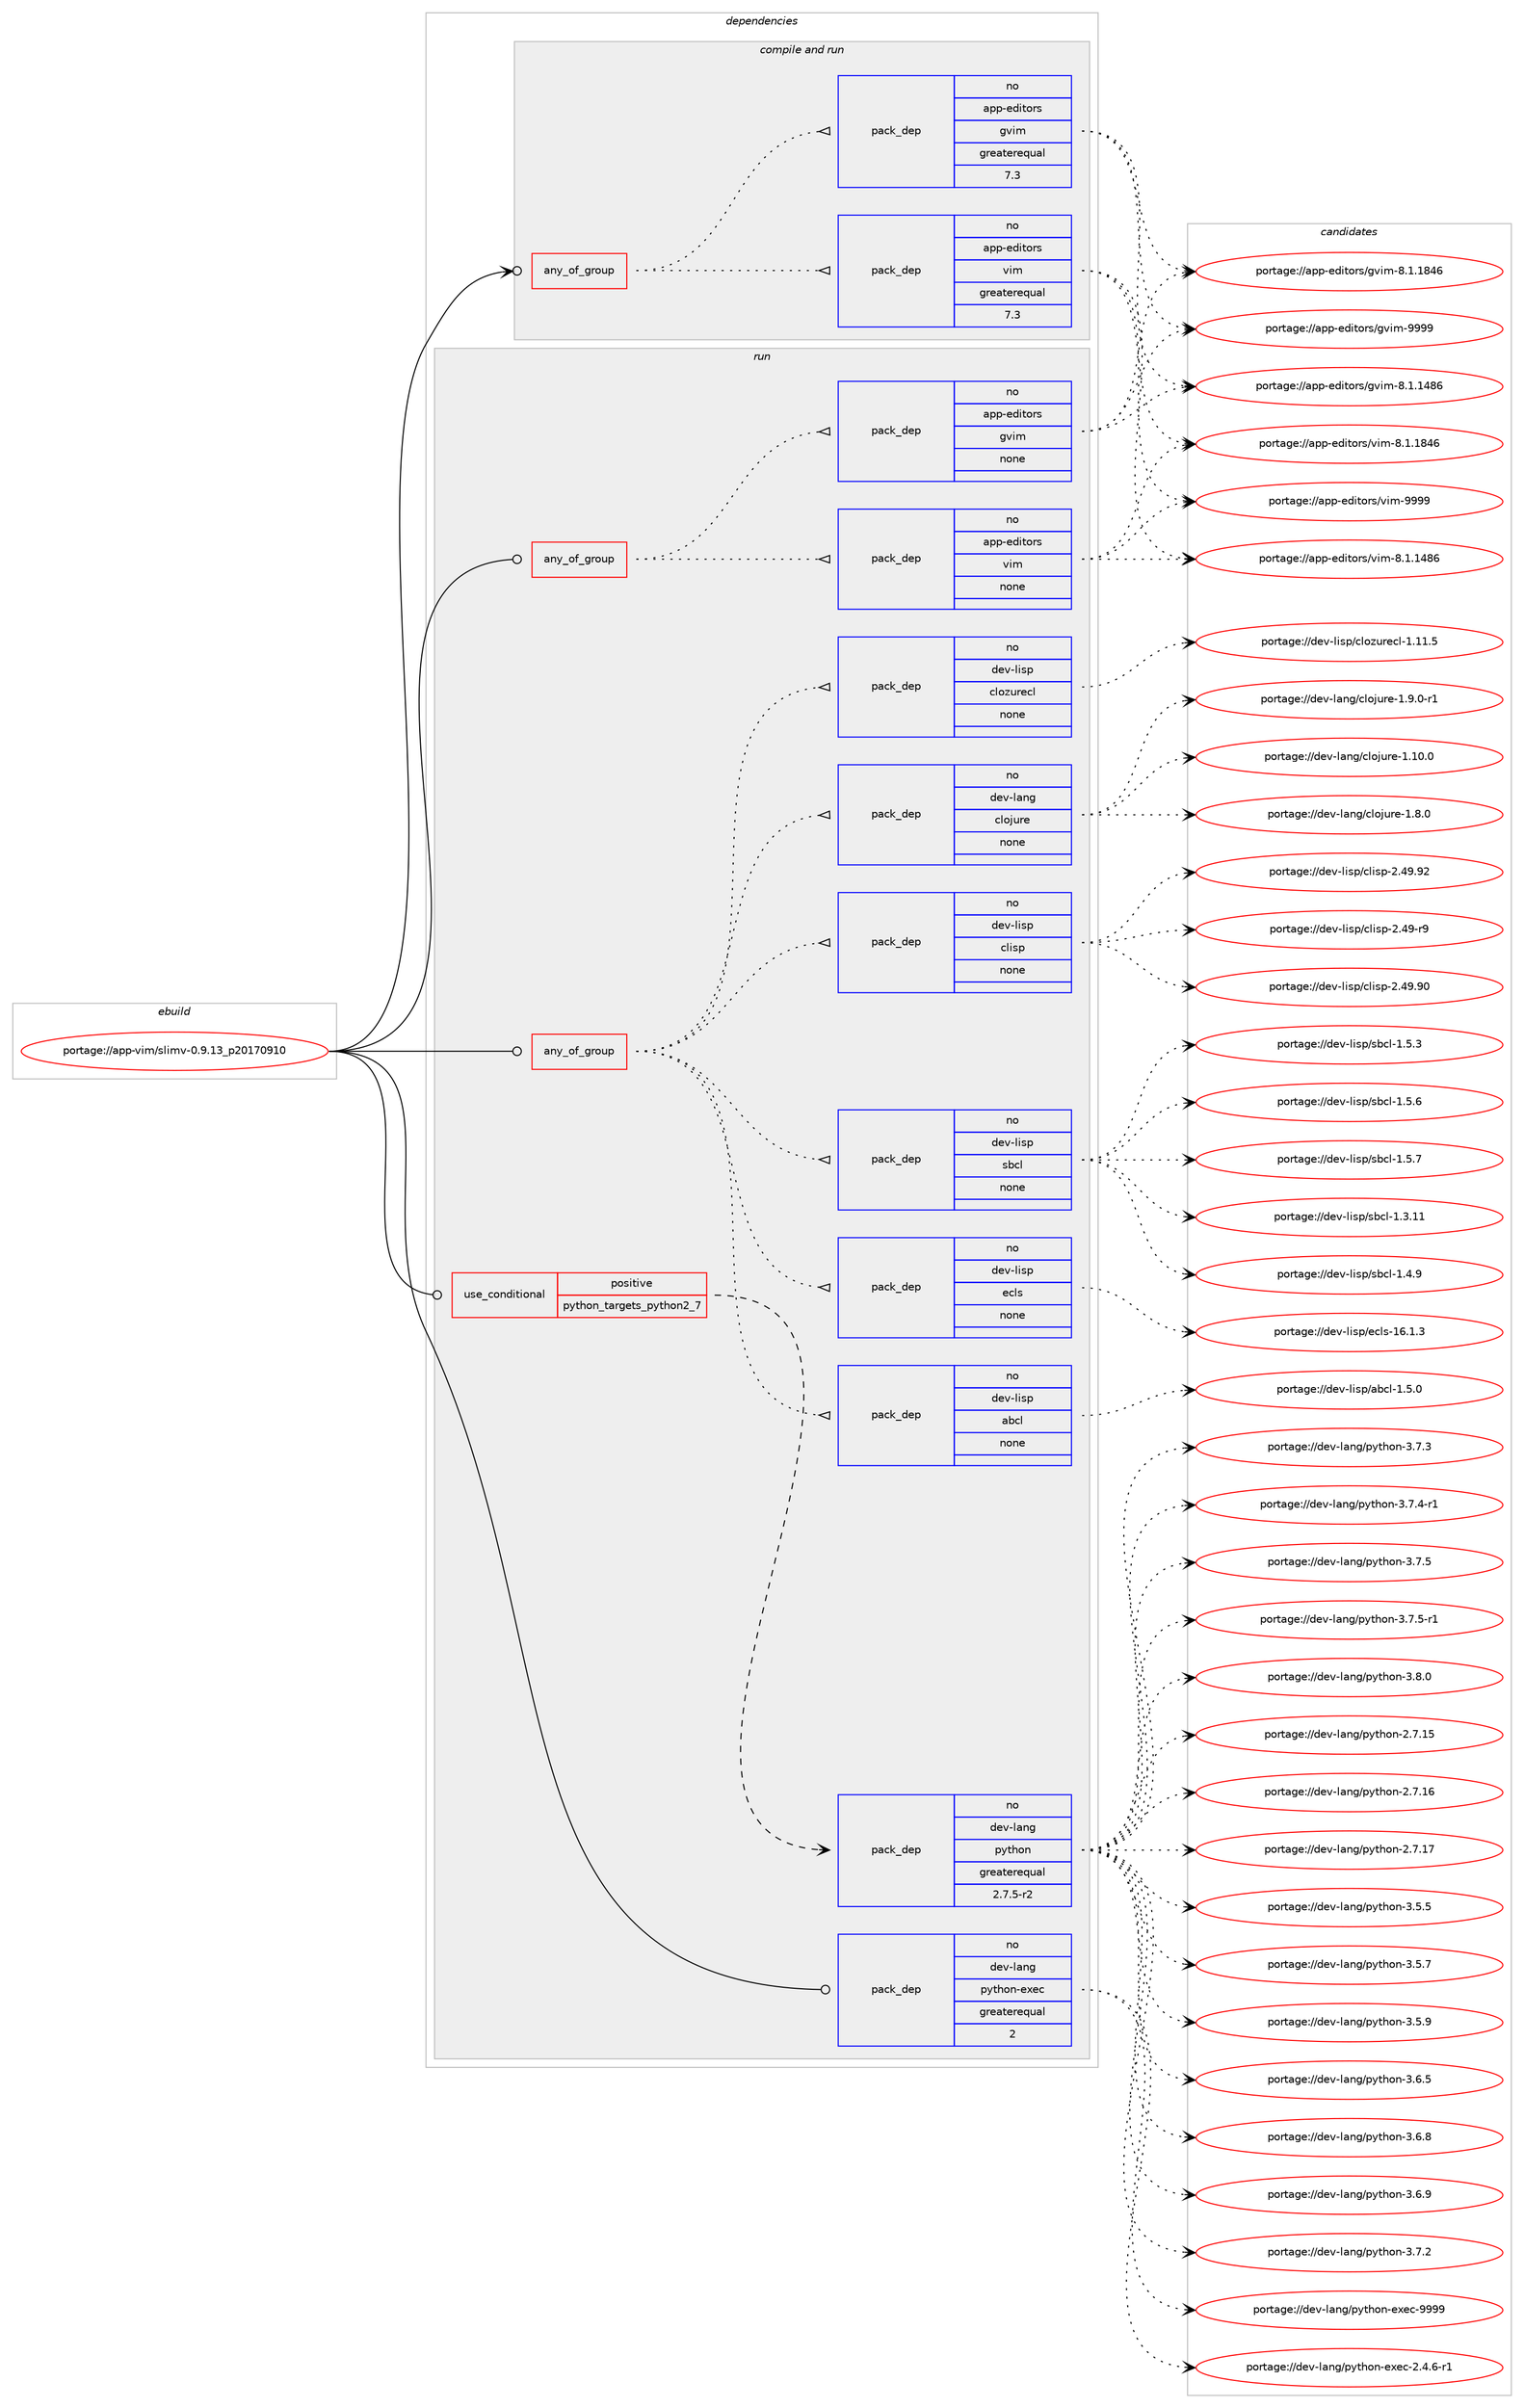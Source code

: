 digraph prolog {

# *************
# Graph options
# *************

newrank=true;
concentrate=true;
compound=true;
graph [rankdir=LR,fontname=Helvetica,fontsize=10,ranksep=1.5];#, ranksep=2.5, nodesep=0.2];
edge  [arrowhead=vee];
node  [fontname=Helvetica,fontsize=10];

# **********
# The ebuild
# **********

subgraph cluster_leftcol {
color=gray;
rank=same;
label=<<i>ebuild</i>>;
id [label="portage://app-vim/slimv-0.9.13_p20170910", color=red, width=4, href="../app-vim/slimv-0.9.13_p20170910.svg"];
}

# ****************
# The dependencies
# ****************

subgraph cluster_midcol {
color=gray;
label=<<i>dependencies</i>>;
subgraph cluster_compile {
fillcolor="#eeeeee";
style=filled;
label=<<i>compile</i>>;
}
subgraph cluster_compileandrun {
fillcolor="#eeeeee";
style=filled;
label=<<i>compile and run</i>>;
subgraph any995 {
dependency49786 [label=<<TABLE BORDER="0" CELLBORDER="1" CELLSPACING="0" CELLPADDING="4"><TR><TD CELLPADDING="10">any_of_group</TD></TR></TABLE>>, shape=none, color=red];subgraph pack37055 {
dependency49787 [label=<<TABLE BORDER="0" CELLBORDER="1" CELLSPACING="0" CELLPADDING="4" WIDTH="220"><TR><TD ROWSPAN="6" CELLPADDING="30">pack_dep</TD></TR><TR><TD WIDTH="110">no</TD></TR><TR><TD>app-editors</TD></TR><TR><TD>vim</TD></TR><TR><TD>greaterequal</TD></TR><TR><TD>7.3</TD></TR></TABLE>>, shape=none, color=blue];
}
dependency49786:e -> dependency49787:w [weight=20,style="dotted",arrowhead="oinv"];
subgraph pack37056 {
dependency49788 [label=<<TABLE BORDER="0" CELLBORDER="1" CELLSPACING="0" CELLPADDING="4" WIDTH="220"><TR><TD ROWSPAN="6" CELLPADDING="30">pack_dep</TD></TR><TR><TD WIDTH="110">no</TD></TR><TR><TD>app-editors</TD></TR><TR><TD>gvim</TD></TR><TR><TD>greaterequal</TD></TR><TR><TD>7.3</TD></TR></TABLE>>, shape=none, color=blue];
}
dependency49786:e -> dependency49788:w [weight=20,style="dotted",arrowhead="oinv"];
}
id:e -> dependency49786:w [weight=20,style="solid",arrowhead="odotvee"];
}
subgraph cluster_run {
fillcolor="#eeeeee";
style=filled;
label=<<i>run</i>>;
subgraph any996 {
dependency49789 [label=<<TABLE BORDER="0" CELLBORDER="1" CELLSPACING="0" CELLPADDING="4"><TR><TD CELLPADDING="10">any_of_group</TD></TR></TABLE>>, shape=none, color=red];subgraph pack37057 {
dependency49790 [label=<<TABLE BORDER="0" CELLBORDER="1" CELLSPACING="0" CELLPADDING="4" WIDTH="220"><TR><TD ROWSPAN="6" CELLPADDING="30">pack_dep</TD></TR><TR><TD WIDTH="110">no</TD></TR><TR><TD>app-editors</TD></TR><TR><TD>vim</TD></TR><TR><TD>none</TD></TR><TR><TD></TD></TR></TABLE>>, shape=none, color=blue];
}
dependency49789:e -> dependency49790:w [weight=20,style="dotted",arrowhead="oinv"];
subgraph pack37058 {
dependency49791 [label=<<TABLE BORDER="0" CELLBORDER="1" CELLSPACING="0" CELLPADDING="4" WIDTH="220"><TR><TD ROWSPAN="6" CELLPADDING="30">pack_dep</TD></TR><TR><TD WIDTH="110">no</TD></TR><TR><TD>app-editors</TD></TR><TR><TD>gvim</TD></TR><TR><TD>none</TD></TR><TR><TD></TD></TR></TABLE>>, shape=none, color=blue];
}
dependency49789:e -> dependency49791:w [weight=20,style="dotted",arrowhead="oinv"];
}
id:e -> dependency49789:w [weight=20,style="solid",arrowhead="odot"];
subgraph any997 {
dependency49792 [label=<<TABLE BORDER="0" CELLBORDER="1" CELLSPACING="0" CELLPADDING="4"><TR><TD CELLPADDING="10">any_of_group</TD></TR></TABLE>>, shape=none, color=red];subgraph pack37059 {
dependency49793 [label=<<TABLE BORDER="0" CELLBORDER="1" CELLSPACING="0" CELLPADDING="4" WIDTH="220"><TR><TD ROWSPAN="6" CELLPADDING="30">pack_dep</TD></TR><TR><TD WIDTH="110">no</TD></TR><TR><TD>dev-lisp</TD></TR><TR><TD>abcl</TD></TR><TR><TD>none</TD></TR><TR><TD></TD></TR></TABLE>>, shape=none, color=blue];
}
dependency49792:e -> dependency49793:w [weight=20,style="dotted",arrowhead="oinv"];
subgraph pack37060 {
dependency49794 [label=<<TABLE BORDER="0" CELLBORDER="1" CELLSPACING="0" CELLPADDING="4" WIDTH="220"><TR><TD ROWSPAN="6" CELLPADDING="30">pack_dep</TD></TR><TR><TD WIDTH="110">no</TD></TR><TR><TD>dev-lisp</TD></TR><TR><TD>ecls</TD></TR><TR><TD>none</TD></TR><TR><TD></TD></TR></TABLE>>, shape=none, color=blue];
}
dependency49792:e -> dependency49794:w [weight=20,style="dotted",arrowhead="oinv"];
subgraph pack37061 {
dependency49795 [label=<<TABLE BORDER="0" CELLBORDER="1" CELLSPACING="0" CELLPADDING="4" WIDTH="220"><TR><TD ROWSPAN="6" CELLPADDING="30">pack_dep</TD></TR><TR><TD WIDTH="110">no</TD></TR><TR><TD>dev-lisp</TD></TR><TR><TD>sbcl</TD></TR><TR><TD>none</TD></TR><TR><TD></TD></TR></TABLE>>, shape=none, color=blue];
}
dependency49792:e -> dependency49795:w [weight=20,style="dotted",arrowhead="oinv"];
subgraph pack37062 {
dependency49796 [label=<<TABLE BORDER="0" CELLBORDER="1" CELLSPACING="0" CELLPADDING="4" WIDTH="220"><TR><TD ROWSPAN="6" CELLPADDING="30">pack_dep</TD></TR><TR><TD WIDTH="110">no</TD></TR><TR><TD>dev-lisp</TD></TR><TR><TD>clisp</TD></TR><TR><TD>none</TD></TR><TR><TD></TD></TR></TABLE>>, shape=none, color=blue];
}
dependency49792:e -> dependency49796:w [weight=20,style="dotted",arrowhead="oinv"];
subgraph pack37063 {
dependency49797 [label=<<TABLE BORDER="0" CELLBORDER="1" CELLSPACING="0" CELLPADDING="4" WIDTH="220"><TR><TD ROWSPAN="6" CELLPADDING="30">pack_dep</TD></TR><TR><TD WIDTH="110">no</TD></TR><TR><TD>dev-lang</TD></TR><TR><TD>clojure</TD></TR><TR><TD>none</TD></TR><TR><TD></TD></TR></TABLE>>, shape=none, color=blue];
}
dependency49792:e -> dependency49797:w [weight=20,style="dotted",arrowhead="oinv"];
subgraph pack37064 {
dependency49798 [label=<<TABLE BORDER="0" CELLBORDER="1" CELLSPACING="0" CELLPADDING="4" WIDTH="220"><TR><TD ROWSPAN="6" CELLPADDING="30">pack_dep</TD></TR><TR><TD WIDTH="110">no</TD></TR><TR><TD>dev-lisp</TD></TR><TR><TD>clozurecl</TD></TR><TR><TD>none</TD></TR><TR><TD></TD></TR></TABLE>>, shape=none, color=blue];
}
dependency49792:e -> dependency49798:w [weight=20,style="dotted",arrowhead="oinv"];
}
id:e -> dependency49792:w [weight=20,style="solid",arrowhead="odot"];
subgraph cond11708 {
dependency49799 [label=<<TABLE BORDER="0" CELLBORDER="1" CELLSPACING="0" CELLPADDING="4"><TR><TD ROWSPAN="3" CELLPADDING="10">use_conditional</TD></TR><TR><TD>positive</TD></TR><TR><TD>python_targets_python2_7</TD></TR></TABLE>>, shape=none, color=red];
subgraph pack37065 {
dependency49800 [label=<<TABLE BORDER="0" CELLBORDER="1" CELLSPACING="0" CELLPADDING="4" WIDTH="220"><TR><TD ROWSPAN="6" CELLPADDING="30">pack_dep</TD></TR><TR><TD WIDTH="110">no</TD></TR><TR><TD>dev-lang</TD></TR><TR><TD>python</TD></TR><TR><TD>greaterequal</TD></TR><TR><TD>2.7.5-r2</TD></TR></TABLE>>, shape=none, color=blue];
}
dependency49799:e -> dependency49800:w [weight=20,style="dashed",arrowhead="vee"];
}
id:e -> dependency49799:w [weight=20,style="solid",arrowhead="odot"];
subgraph pack37066 {
dependency49801 [label=<<TABLE BORDER="0" CELLBORDER="1" CELLSPACING="0" CELLPADDING="4" WIDTH="220"><TR><TD ROWSPAN="6" CELLPADDING="30">pack_dep</TD></TR><TR><TD WIDTH="110">no</TD></TR><TR><TD>dev-lang</TD></TR><TR><TD>python-exec</TD></TR><TR><TD>greaterequal</TD></TR><TR><TD>2</TD></TR></TABLE>>, shape=none, color=blue];
}
id:e -> dependency49801:w [weight=20,style="solid",arrowhead="odot"];
}
}

# **************
# The candidates
# **************

subgraph cluster_choices {
rank=same;
color=gray;
label=<<i>candidates</i>>;

subgraph choice37055 {
color=black;
nodesep=1;
choiceportage971121124510110010511611111411547118105109455646494649525654 [label="portage://app-editors/vim-8.1.1486", color=red, width=4,href="../app-editors/vim-8.1.1486.svg"];
choiceportage971121124510110010511611111411547118105109455646494649565254 [label="portage://app-editors/vim-8.1.1846", color=red, width=4,href="../app-editors/vim-8.1.1846.svg"];
choiceportage9711211245101100105116111114115471181051094557575757 [label="portage://app-editors/vim-9999", color=red, width=4,href="../app-editors/vim-9999.svg"];
dependency49787:e -> choiceportage971121124510110010511611111411547118105109455646494649525654:w [style=dotted,weight="100"];
dependency49787:e -> choiceportage971121124510110010511611111411547118105109455646494649565254:w [style=dotted,weight="100"];
dependency49787:e -> choiceportage9711211245101100105116111114115471181051094557575757:w [style=dotted,weight="100"];
}
subgraph choice37056 {
color=black;
nodesep=1;
choiceportage971121124510110010511611111411547103118105109455646494649525654 [label="portage://app-editors/gvim-8.1.1486", color=red, width=4,href="../app-editors/gvim-8.1.1486.svg"];
choiceportage971121124510110010511611111411547103118105109455646494649565254 [label="portage://app-editors/gvim-8.1.1846", color=red, width=4,href="../app-editors/gvim-8.1.1846.svg"];
choiceportage9711211245101100105116111114115471031181051094557575757 [label="portage://app-editors/gvim-9999", color=red, width=4,href="../app-editors/gvim-9999.svg"];
dependency49788:e -> choiceportage971121124510110010511611111411547103118105109455646494649525654:w [style=dotted,weight="100"];
dependency49788:e -> choiceportage971121124510110010511611111411547103118105109455646494649565254:w [style=dotted,weight="100"];
dependency49788:e -> choiceportage9711211245101100105116111114115471031181051094557575757:w [style=dotted,weight="100"];
}
subgraph choice37057 {
color=black;
nodesep=1;
choiceportage971121124510110010511611111411547118105109455646494649525654 [label="portage://app-editors/vim-8.1.1486", color=red, width=4,href="../app-editors/vim-8.1.1486.svg"];
choiceportage971121124510110010511611111411547118105109455646494649565254 [label="portage://app-editors/vim-8.1.1846", color=red, width=4,href="../app-editors/vim-8.1.1846.svg"];
choiceportage9711211245101100105116111114115471181051094557575757 [label="portage://app-editors/vim-9999", color=red, width=4,href="../app-editors/vim-9999.svg"];
dependency49790:e -> choiceportage971121124510110010511611111411547118105109455646494649525654:w [style=dotted,weight="100"];
dependency49790:e -> choiceportage971121124510110010511611111411547118105109455646494649565254:w [style=dotted,weight="100"];
dependency49790:e -> choiceportage9711211245101100105116111114115471181051094557575757:w [style=dotted,weight="100"];
}
subgraph choice37058 {
color=black;
nodesep=1;
choiceportage971121124510110010511611111411547103118105109455646494649525654 [label="portage://app-editors/gvim-8.1.1486", color=red, width=4,href="../app-editors/gvim-8.1.1486.svg"];
choiceportage971121124510110010511611111411547103118105109455646494649565254 [label="portage://app-editors/gvim-8.1.1846", color=red, width=4,href="../app-editors/gvim-8.1.1846.svg"];
choiceportage9711211245101100105116111114115471031181051094557575757 [label="portage://app-editors/gvim-9999", color=red, width=4,href="../app-editors/gvim-9999.svg"];
dependency49791:e -> choiceportage971121124510110010511611111411547103118105109455646494649525654:w [style=dotted,weight="100"];
dependency49791:e -> choiceportage971121124510110010511611111411547103118105109455646494649565254:w [style=dotted,weight="100"];
dependency49791:e -> choiceportage9711211245101100105116111114115471031181051094557575757:w [style=dotted,weight="100"];
}
subgraph choice37059 {
color=black;
nodesep=1;
choiceportage1001011184510810511511247979899108454946534648 [label="portage://dev-lisp/abcl-1.5.0", color=red, width=4,href="../dev-lisp/abcl-1.5.0.svg"];
dependency49793:e -> choiceportage1001011184510810511511247979899108454946534648:w [style=dotted,weight="100"];
}
subgraph choice37060 {
color=black;
nodesep=1;
choiceportage10010111845108105115112471019910811545495446494651 [label="portage://dev-lisp/ecls-16.1.3", color=red, width=4,href="../dev-lisp/ecls-16.1.3.svg"];
dependency49794:e -> choiceportage10010111845108105115112471019910811545495446494651:w [style=dotted,weight="100"];
}
subgraph choice37061 {
color=black;
nodesep=1;
choiceportage1001011184510810511511247115989910845494651464949 [label="portage://dev-lisp/sbcl-1.3.11", color=red, width=4,href="../dev-lisp/sbcl-1.3.11.svg"];
choiceportage10010111845108105115112471159899108454946524657 [label="portage://dev-lisp/sbcl-1.4.9", color=red, width=4,href="../dev-lisp/sbcl-1.4.9.svg"];
choiceportage10010111845108105115112471159899108454946534651 [label="portage://dev-lisp/sbcl-1.5.3", color=red, width=4,href="../dev-lisp/sbcl-1.5.3.svg"];
choiceportage10010111845108105115112471159899108454946534654 [label="portage://dev-lisp/sbcl-1.5.6", color=red, width=4,href="../dev-lisp/sbcl-1.5.6.svg"];
choiceportage10010111845108105115112471159899108454946534655 [label="portage://dev-lisp/sbcl-1.5.7", color=red, width=4,href="../dev-lisp/sbcl-1.5.7.svg"];
dependency49795:e -> choiceportage1001011184510810511511247115989910845494651464949:w [style=dotted,weight="100"];
dependency49795:e -> choiceportage10010111845108105115112471159899108454946524657:w [style=dotted,weight="100"];
dependency49795:e -> choiceportage10010111845108105115112471159899108454946534651:w [style=dotted,weight="100"];
dependency49795:e -> choiceportage10010111845108105115112471159899108454946534654:w [style=dotted,weight="100"];
dependency49795:e -> choiceportage10010111845108105115112471159899108454946534655:w [style=dotted,weight="100"];
}
subgraph choice37062 {
color=black;
nodesep=1;
choiceportage10010111845108105115112479910810511511245504652574511457 [label="portage://dev-lisp/clisp-2.49-r9", color=red, width=4,href="../dev-lisp/clisp-2.49-r9.svg"];
choiceportage1001011184510810511511247991081051151124550465257465748 [label="portage://dev-lisp/clisp-2.49.90", color=red, width=4,href="../dev-lisp/clisp-2.49.90.svg"];
choiceportage1001011184510810511511247991081051151124550465257465750 [label="portage://dev-lisp/clisp-2.49.92", color=red, width=4,href="../dev-lisp/clisp-2.49.92.svg"];
dependency49796:e -> choiceportage10010111845108105115112479910810511511245504652574511457:w [style=dotted,weight="100"];
dependency49796:e -> choiceportage1001011184510810511511247991081051151124550465257465748:w [style=dotted,weight="100"];
dependency49796:e -> choiceportage1001011184510810511511247991081051151124550465257465750:w [style=dotted,weight="100"];
}
subgraph choice37063 {
color=black;
nodesep=1;
choiceportage1001011184510897110103479910811110611711410145494649484648 [label="portage://dev-lang/clojure-1.10.0", color=red, width=4,href="../dev-lang/clojure-1.10.0.svg"];
choiceportage10010111845108971101034799108111106117114101454946564648 [label="portage://dev-lang/clojure-1.8.0", color=red, width=4,href="../dev-lang/clojure-1.8.0.svg"];
choiceportage100101118451089711010347991081111061171141014549465746484511449 [label="portage://dev-lang/clojure-1.9.0-r1", color=red, width=4,href="../dev-lang/clojure-1.9.0-r1.svg"];
dependency49797:e -> choiceportage1001011184510897110103479910811110611711410145494649484648:w [style=dotted,weight="100"];
dependency49797:e -> choiceportage10010111845108971101034799108111106117114101454946564648:w [style=dotted,weight="100"];
dependency49797:e -> choiceportage100101118451089711010347991081111061171141014549465746484511449:w [style=dotted,weight="100"];
}
subgraph choice37064 {
color=black;
nodesep=1;
choiceportage1001011184510810511511247991081111221171141019910845494649494653 [label="portage://dev-lisp/clozurecl-1.11.5", color=red, width=4,href="../dev-lisp/clozurecl-1.11.5.svg"];
dependency49798:e -> choiceportage1001011184510810511511247991081111221171141019910845494649494653:w [style=dotted,weight="100"];
}
subgraph choice37065 {
color=black;
nodesep=1;
choiceportage10010111845108971101034711212111610411111045504655464953 [label="portage://dev-lang/python-2.7.15", color=red, width=4,href="../dev-lang/python-2.7.15.svg"];
choiceportage10010111845108971101034711212111610411111045504655464954 [label="portage://dev-lang/python-2.7.16", color=red, width=4,href="../dev-lang/python-2.7.16.svg"];
choiceportage10010111845108971101034711212111610411111045504655464955 [label="portage://dev-lang/python-2.7.17", color=red, width=4,href="../dev-lang/python-2.7.17.svg"];
choiceportage100101118451089711010347112121116104111110455146534653 [label="portage://dev-lang/python-3.5.5", color=red, width=4,href="../dev-lang/python-3.5.5.svg"];
choiceportage100101118451089711010347112121116104111110455146534655 [label="portage://dev-lang/python-3.5.7", color=red, width=4,href="../dev-lang/python-3.5.7.svg"];
choiceportage100101118451089711010347112121116104111110455146534657 [label="portage://dev-lang/python-3.5.9", color=red, width=4,href="../dev-lang/python-3.5.9.svg"];
choiceportage100101118451089711010347112121116104111110455146544653 [label="portage://dev-lang/python-3.6.5", color=red, width=4,href="../dev-lang/python-3.6.5.svg"];
choiceportage100101118451089711010347112121116104111110455146544656 [label="portage://dev-lang/python-3.6.8", color=red, width=4,href="../dev-lang/python-3.6.8.svg"];
choiceportage100101118451089711010347112121116104111110455146544657 [label="portage://dev-lang/python-3.6.9", color=red, width=4,href="../dev-lang/python-3.6.9.svg"];
choiceportage100101118451089711010347112121116104111110455146554650 [label="portage://dev-lang/python-3.7.2", color=red, width=4,href="../dev-lang/python-3.7.2.svg"];
choiceportage100101118451089711010347112121116104111110455146554651 [label="portage://dev-lang/python-3.7.3", color=red, width=4,href="../dev-lang/python-3.7.3.svg"];
choiceportage1001011184510897110103471121211161041111104551465546524511449 [label="portage://dev-lang/python-3.7.4-r1", color=red, width=4,href="../dev-lang/python-3.7.4-r1.svg"];
choiceportage100101118451089711010347112121116104111110455146554653 [label="portage://dev-lang/python-3.7.5", color=red, width=4,href="../dev-lang/python-3.7.5.svg"];
choiceportage1001011184510897110103471121211161041111104551465546534511449 [label="portage://dev-lang/python-3.7.5-r1", color=red, width=4,href="../dev-lang/python-3.7.5-r1.svg"];
choiceportage100101118451089711010347112121116104111110455146564648 [label="portage://dev-lang/python-3.8.0", color=red, width=4,href="../dev-lang/python-3.8.0.svg"];
dependency49800:e -> choiceportage10010111845108971101034711212111610411111045504655464953:w [style=dotted,weight="100"];
dependency49800:e -> choiceportage10010111845108971101034711212111610411111045504655464954:w [style=dotted,weight="100"];
dependency49800:e -> choiceportage10010111845108971101034711212111610411111045504655464955:w [style=dotted,weight="100"];
dependency49800:e -> choiceportage100101118451089711010347112121116104111110455146534653:w [style=dotted,weight="100"];
dependency49800:e -> choiceportage100101118451089711010347112121116104111110455146534655:w [style=dotted,weight="100"];
dependency49800:e -> choiceportage100101118451089711010347112121116104111110455146534657:w [style=dotted,weight="100"];
dependency49800:e -> choiceportage100101118451089711010347112121116104111110455146544653:w [style=dotted,weight="100"];
dependency49800:e -> choiceportage100101118451089711010347112121116104111110455146544656:w [style=dotted,weight="100"];
dependency49800:e -> choiceportage100101118451089711010347112121116104111110455146544657:w [style=dotted,weight="100"];
dependency49800:e -> choiceportage100101118451089711010347112121116104111110455146554650:w [style=dotted,weight="100"];
dependency49800:e -> choiceportage100101118451089711010347112121116104111110455146554651:w [style=dotted,weight="100"];
dependency49800:e -> choiceportage1001011184510897110103471121211161041111104551465546524511449:w [style=dotted,weight="100"];
dependency49800:e -> choiceportage100101118451089711010347112121116104111110455146554653:w [style=dotted,weight="100"];
dependency49800:e -> choiceportage1001011184510897110103471121211161041111104551465546534511449:w [style=dotted,weight="100"];
dependency49800:e -> choiceportage100101118451089711010347112121116104111110455146564648:w [style=dotted,weight="100"];
}
subgraph choice37066 {
color=black;
nodesep=1;
choiceportage10010111845108971101034711212111610411111045101120101994550465246544511449 [label="portage://dev-lang/python-exec-2.4.6-r1", color=red, width=4,href="../dev-lang/python-exec-2.4.6-r1.svg"];
choiceportage10010111845108971101034711212111610411111045101120101994557575757 [label="portage://dev-lang/python-exec-9999", color=red, width=4,href="../dev-lang/python-exec-9999.svg"];
dependency49801:e -> choiceportage10010111845108971101034711212111610411111045101120101994550465246544511449:w [style=dotted,weight="100"];
dependency49801:e -> choiceportage10010111845108971101034711212111610411111045101120101994557575757:w [style=dotted,weight="100"];
}
}

}

